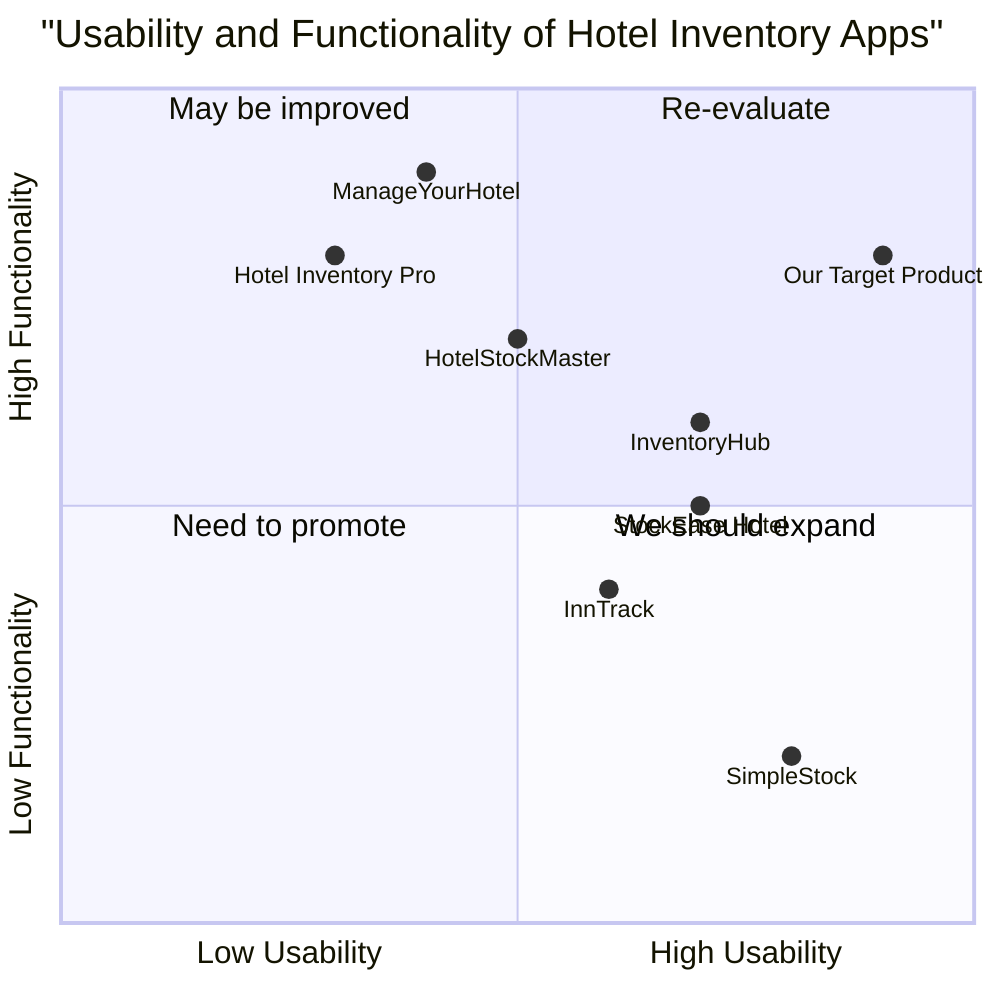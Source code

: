 quadrantChart
    title "Usability and Functionality of Hotel Inventory Apps"
    x-axis "Low Usability" --> "High Usability"
    y-axis "Low Functionality" --> "High Functionality"
    quadrant-1 "Re-evaluate"
    quadrant-2 "May be improved"
    quadrant-3 "Need to promote"
    quadrant-4 "We should expand"
    "Hotel Inventory Pro": [0.3, 0.8]
    "StockEase Hotel": [0.7, 0.5]
    "InnTrack": [0.6, 0.4]
    "ManageYourHotel": [0.4, 0.9]
    "SimpleStock": [0.8, 0.2]
    "HotelStockMaster": [0.5, 0.7]
    "InventoryHub": [0.7, 0.6]
    "Our Target Product": [0.9, 0.8]